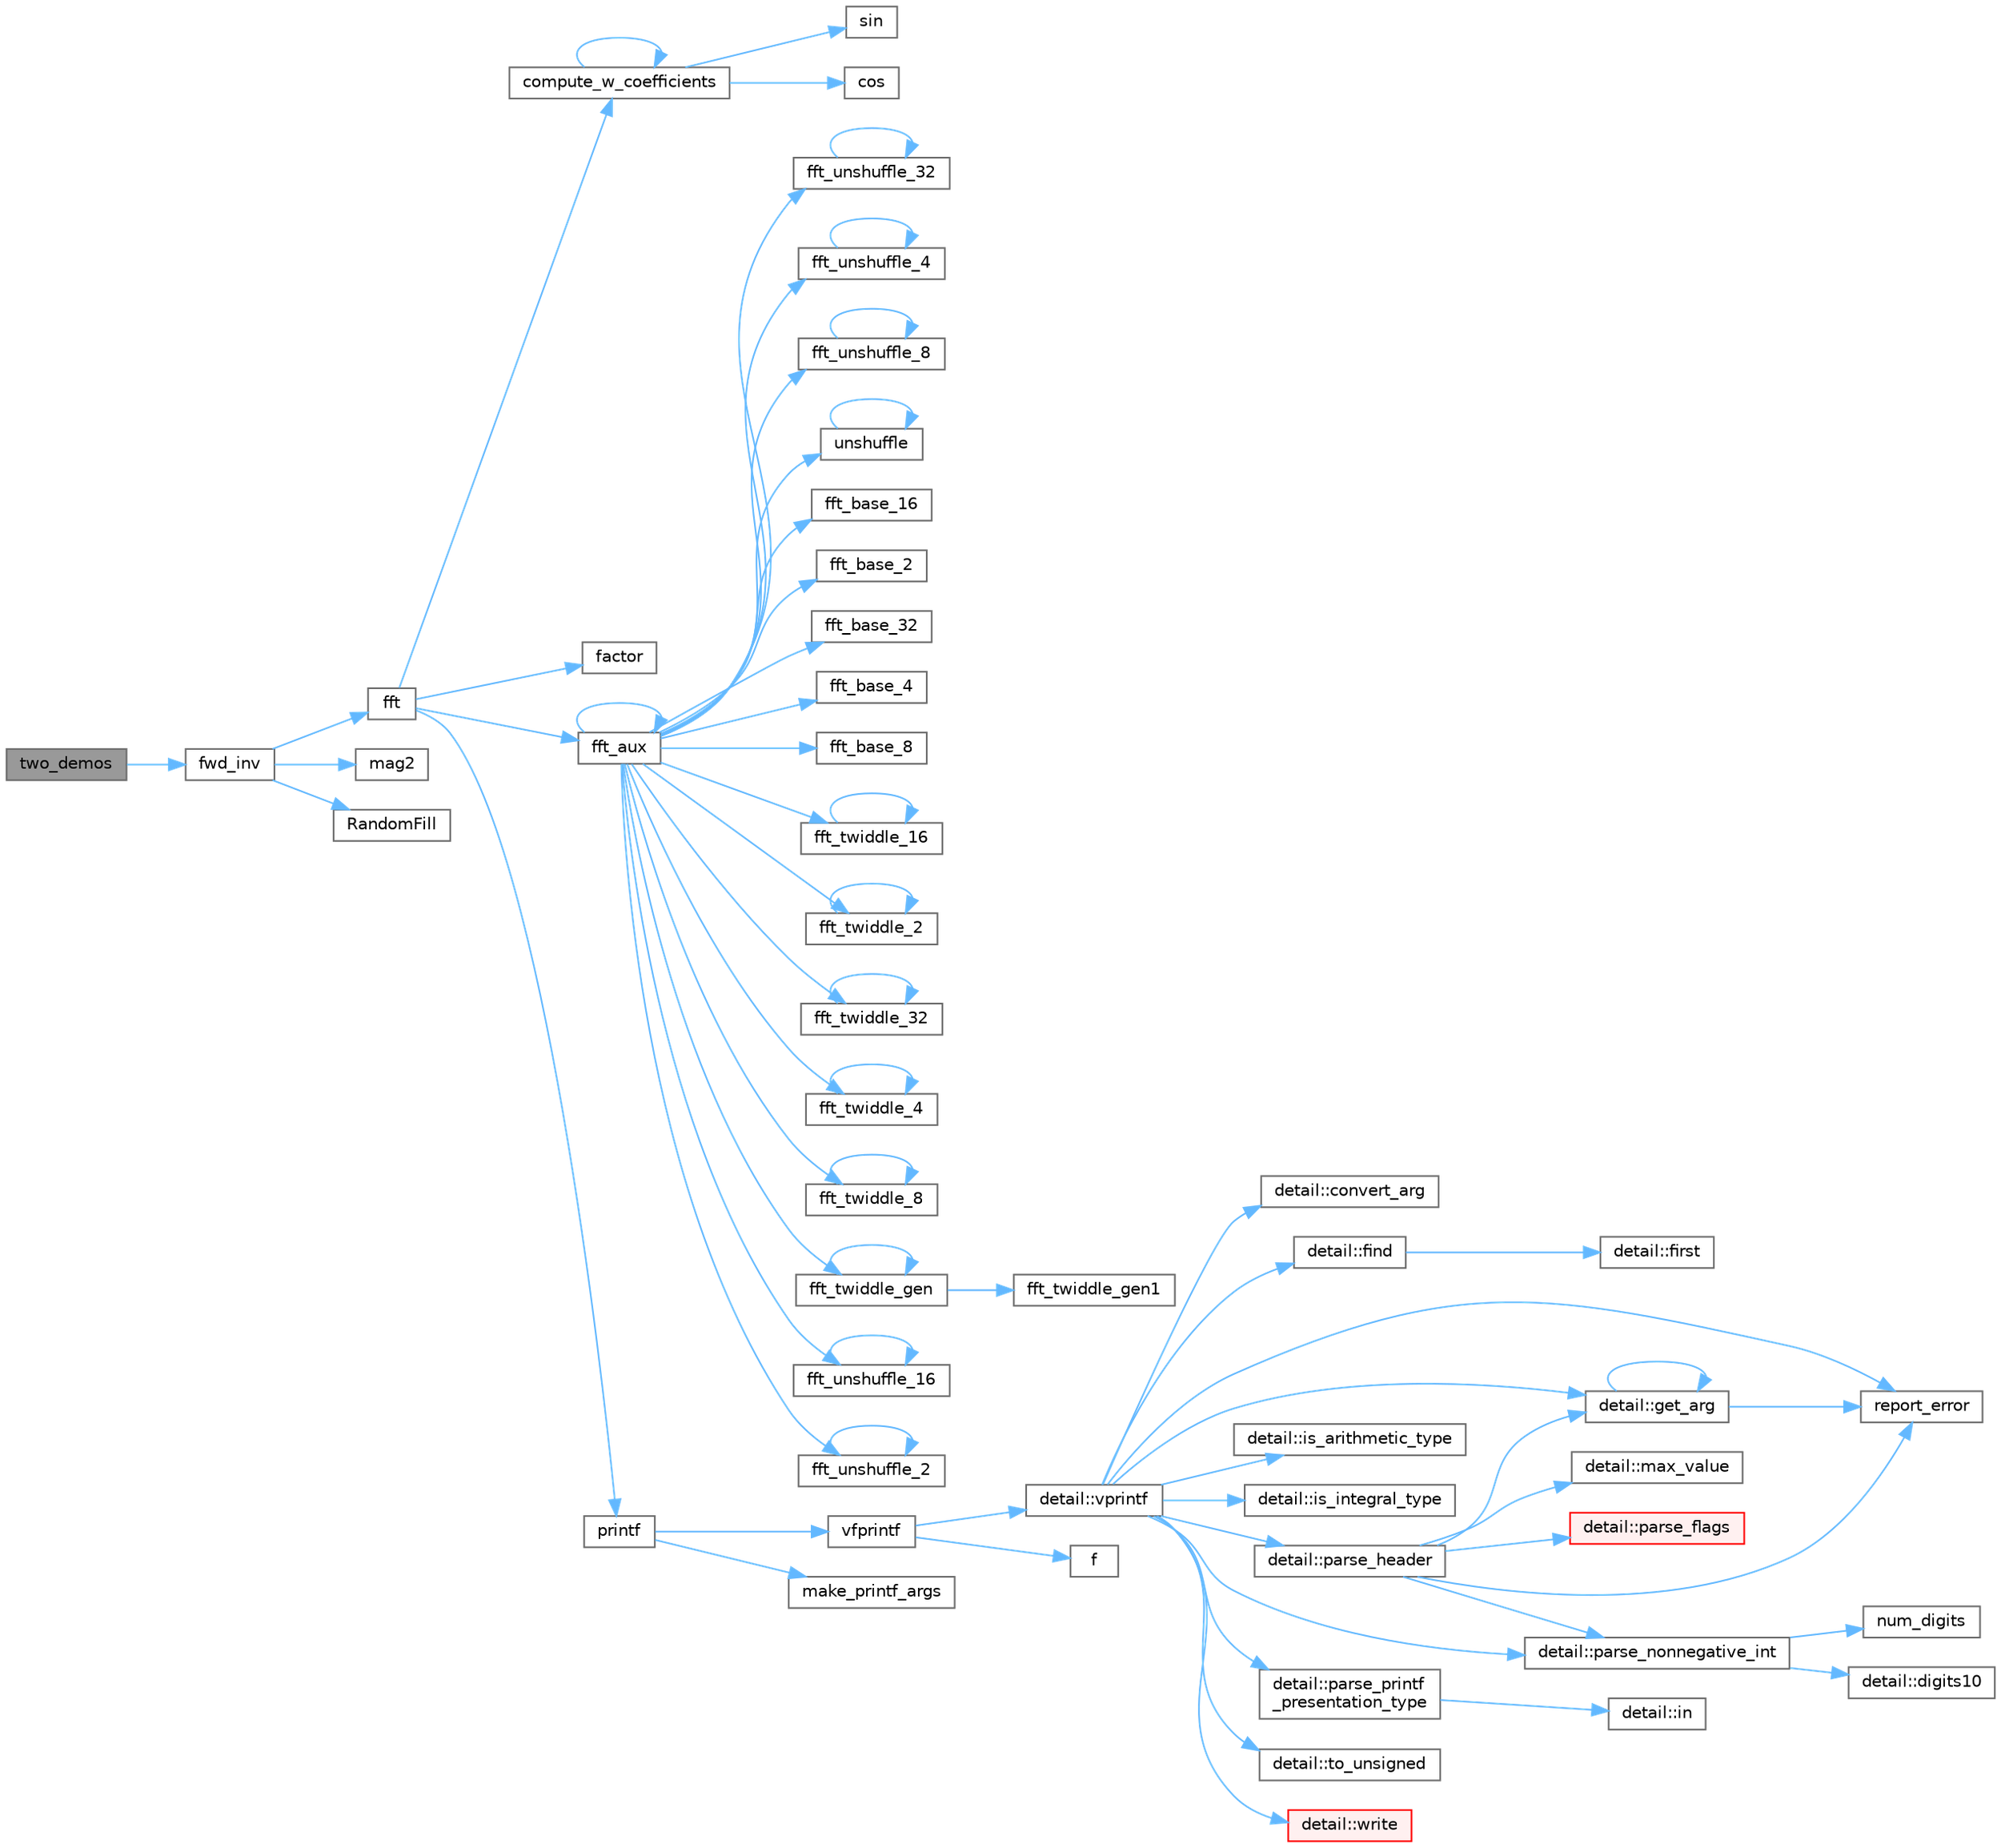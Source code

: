 digraph "two_demos"
{
 // LATEX_PDF_SIZE
  bgcolor="transparent";
  edge [fontname=Helvetica,fontsize=10,labelfontname=Helvetica,labelfontsize=10];
  node [fontname=Helvetica,fontsize=10,shape=box,height=0.2,width=0.4];
  rankdir="LR";
  Node1 [id="Node000001",label="two_demos",height=0.2,width=0.4,color="gray40", fillcolor="grey60", style="filled", fontcolor="black",tooltip=" "];
  Node1 -> Node2 [id="edge1_Node000001_Node000002",color="steelblue1",style="solid",tooltip=" "];
  Node2 [id="Node000002",label="fwd_inv",height=0.2,width=0.4,color="grey40", fillcolor="white", style="filled",URL="$doc_2examples_2_f_f_t_8cpp.html#a90b6485596b298d49e5cb1c4145ce4da",tooltip=" "];
  Node2 -> Node3 [id="edge2_Node000002_Node000003",color="steelblue1",style="solid",tooltip=" "];
  Node3 [id="Node000003",label="fft",height=0.2,width=0.4,color="grey40", fillcolor="white", style="filled",URL="$fft_8c.html#a0f5165b7fa1558230a53f75809dfeb0e",tooltip=" "];
  Node3 -> Node4 [id="edge3_Node000003_Node000004",color="steelblue1",style="solid",tooltip=" "];
  Node4 [id="Node000004",label="compute_w_coefficients",height=0.2,width=0.4,color="grey40", fillcolor="white", style="filled",URL="$fft_8c.html#ac57cb5ae1855a8ec41f89c280f693332",tooltip=" "];
  Node4 -> Node4 [id="edge4_Node000004_Node000004",color="steelblue1",style="solid",tooltip=" "];
  Node4 -> Node5 [id="edge5_Node000004_Node000005",color="steelblue1",style="solid",tooltip=" "];
  Node5 [id="Node000005",label="cos",height=0.2,width=0.4,color="grey40", fillcolor="white", style="filled",URL="$_array_cwise_unary_ops_8h.html#a92b03396990b0e9eea0731aa406e31a4",tooltip=" "];
  Node4 -> Node6 [id="edge6_Node000004_Node000006",color="steelblue1",style="solid",tooltip=" "];
  Node6 [id="Node000006",label="sin",height=0.2,width=0.4,color="grey40", fillcolor="white", style="filled",URL="$_array_cwise_unary_ops_8h.html#a9cfb0ea58bd813510a9e2db18a5e49f0",tooltip=" "];
  Node3 -> Node7 [id="edge7_Node000003_Node000007",color="steelblue1",style="solid",tooltip=" "];
  Node7 [id="Node000007",label="factor",height=0.2,width=0.4,color="grey40", fillcolor="white", style="filled",URL="$fft_8c.html#a13b942e46c2348d4cfe7bced3e905d1d",tooltip=" "];
  Node3 -> Node8 [id="edge8_Node000003_Node000008",color="steelblue1",style="solid",tooltip=" "];
  Node8 [id="Node000008",label="fft_aux",height=0.2,width=0.4,color="grey40", fillcolor="white", style="filled",URL="$fft_8c.html#a9a0558fc10e82e20e553685e3c2870e1",tooltip=" "];
  Node8 -> Node8 [id="edge9_Node000008_Node000008",color="steelblue1",style="solid",tooltip=" "];
  Node8 -> Node9 [id="edge10_Node000008_Node000009",color="steelblue1",style="solid",tooltip=" "];
  Node9 [id="Node000009",label="fft_base_16",height=0.2,width=0.4,color="grey40", fillcolor="white", style="filled",URL="$fft_8c.html#aa6910cd3b2b4ec6982a09874afb0483c",tooltip=" "];
  Node8 -> Node10 [id="edge11_Node000008_Node000010",color="steelblue1",style="solid",tooltip=" "];
  Node10 [id="Node000010",label="fft_base_2",height=0.2,width=0.4,color="grey40", fillcolor="white", style="filled",URL="$fft_8c.html#a53f071185d4e04a6d4827d5dea751785",tooltip=" "];
  Node8 -> Node11 [id="edge12_Node000008_Node000011",color="steelblue1",style="solid",tooltip=" "];
  Node11 [id="Node000011",label="fft_base_32",height=0.2,width=0.4,color="grey40", fillcolor="white", style="filled",URL="$fft_8c.html#a471426c2db5a3b6ac07a136c21f534c9",tooltip=" "];
  Node8 -> Node12 [id="edge13_Node000008_Node000012",color="steelblue1",style="solid",tooltip=" "];
  Node12 [id="Node000012",label="fft_base_4",height=0.2,width=0.4,color="grey40", fillcolor="white", style="filled",URL="$fft_8c.html#a8b83f8f4a276c0437140cb8946c518d8",tooltip=" "];
  Node8 -> Node13 [id="edge14_Node000008_Node000013",color="steelblue1",style="solid",tooltip=" "];
  Node13 [id="Node000013",label="fft_base_8",height=0.2,width=0.4,color="grey40", fillcolor="white", style="filled",URL="$fft_8c.html#a4695f30685cdaaa8e5b49d1eafc5c9f0",tooltip=" "];
  Node8 -> Node14 [id="edge15_Node000008_Node000014",color="steelblue1",style="solid",tooltip=" "];
  Node14 [id="Node000014",label="fft_twiddle_16",height=0.2,width=0.4,color="grey40", fillcolor="white", style="filled",URL="$fft_8c.html#a0f87032ee4ccd14b70cc9ec53640df24",tooltip=" "];
  Node14 -> Node14 [id="edge16_Node000014_Node000014",color="steelblue1",style="solid",tooltip=" "];
  Node8 -> Node15 [id="edge17_Node000008_Node000015",color="steelblue1",style="solid",tooltip=" "];
  Node15 [id="Node000015",label="fft_twiddle_2",height=0.2,width=0.4,color="grey40", fillcolor="white", style="filled",URL="$fft_8c.html#a2644cb7a6dcb7d8cb3a2d2eec940fd12",tooltip=" "];
  Node15 -> Node15 [id="edge18_Node000015_Node000015",color="steelblue1",style="solid",tooltip=" "];
  Node8 -> Node16 [id="edge19_Node000008_Node000016",color="steelblue1",style="solid",tooltip=" "];
  Node16 [id="Node000016",label="fft_twiddle_32",height=0.2,width=0.4,color="grey40", fillcolor="white", style="filled",URL="$fft_8c.html#a46dd6bbcad765b995339c555f1e5df52",tooltip=" "];
  Node16 -> Node16 [id="edge20_Node000016_Node000016",color="steelblue1",style="solid",tooltip=" "];
  Node8 -> Node17 [id="edge21_Node000008_Node000017",color="steelblue1",style="solid",tooltip=" "];
  Node17 [id="Node000017",label="fft_twiddle_4",height=0.2,width=0.4,color="grey40", fillcolor="white", style="filled",URL="$fft_8c.html#a4d7ba896e1cb7df2144dd7a1212efb1e",tooltip=" "];
  Node17 -> Node17 [id="edge22_Node000017_Node000017",color="steelblue1",style="solid",tooltip=" "];
  Node8 -> Node18 [id="edge23_Node000008_Node000018",color="steelblue1",style="solid",tooltip=" "];
  Node18 [id="Node000018",label="fft_twiddle_8",height=0.2,width=0.4,color="grey40", fillcolor="white", style="filled",URL="$fft_8c.html#afdc21a3abd5f7586e3f16156d2f00828",tooltip=" "];
  Node18 -> Node18 [id="edge24_Node000018_Node000018",color="steelblue1",style="solid",tooltip=" "];
  Node8 -> Node19 [id="edge25_Node000008_Node000019",color="steelblue1",style="solid",tooltip=" "];
  Node19 [id="Node000019",label="fft_twiddle_gen",height=0.2,width=0.4,color="grey40", fillcolor="white", style="filled",URL="$fft_8c.html#afefcf2b06603893f5c4ff12120eb196c",tooltip=" "];
  Node19 -> Node19 [id="edge26_Node000019_Node000019",color="steelblue1",style="solid",tooltip=" "];
  Node19 -> Node20 [id="edge27_Node000019_Node000020",color="steelblue1",style="solid",tooltip=" "];
  Node20 [id="Node000020",label="fft_twiddle_gen1",height=0.2,width=0.4,color="grey40", fillcolor="white", style="filled",URL="$fft_8c.html#a07fff7c873ff37e6a5e8af78f06893d4",tooltip=" "];
  Node8 -> Node21 [id="edge28_Node000008_Node000021",color="steelblue1",style="solid",tooltip=" "];
  Node21 [id="Node000021",label="fft_unshuffle_16",height=0.2,width=0.4,color="grey40", fillcolor="white", style="filled",URL="$fft_8c.html#abc1b00ecbdbde947e57eef2cef991665",tooltip=" "];
  Node21 -> Node21 [id="edge29_Node000021_Node000021",color="steelblue1",style="solid",tooltip=" "];
  Node8 -> Node22 [id="edge30_Node000008_Node000022",color="steelblue1",style="solid",tooltip=" "];
  Node22 [id="Node000022",label="fft_unshuffle_2",height=0.2,width=0.4,color="grey40", fillcolor="white", style="filled",URL="$fft_8c.html#a7d6a3a5142b45a43181264d7099c43f8",tooltip=" "];
  Node22 -> Node22 [id="edge31_Node000022_Node000022",color="steelblue1",style="solid",tooltip=" "];
  Node8 -> Node23 [id="edge32_Node000008_Node000023",color="steelblue1",style="solid",tooltip=" "];
  Node23 [id="Node000023",label="fft_unshuffle_32",height=0.2,width=0.4,color="grey40", fillcolor="white", style="filled",URL="$fft_8c.html#a7a1bc321c290a9ba51df47ea9d198e58",tooltip=" "];
  Node23 -> Node23 [id="edge33_Node000023_Node000023",color="steelblue1",style="solid",tooltip=" "];
  Node8 -> Node24 [id="edge34_Node000008_Node000024",color="steelblue1",style="solid",tooltip=" "];
  Node24 [id="Node000024",label="fft_unshuffle_4",height=0.2,width=0.4,color="grey40", fillcolor="white", style="filled",URL="$fft_8c.html#a7f784d13d950d7f35dfc390256354ec7",tooltip=" "];
  Node24 -> Node24 [id="edge35_Node000024_Node000024",color="steelblue1",style="solid",tooltip=" "];
  Node8 -> Node25 [id="edge36_Node000008_Node000025",color="steelblue1",style="solid",tooltip=" "];
  Node25 [id="Node000025",label="fft_unshuffle_8",height=0.2,width=0.4,color="grey40", fillcolor="white", style="filled",URL="$fft_8c.html#ac48af76d146978da9cd4fe6b30da350b",tooltip=" "];
  Node25 -> Node25 [id="edge37_Node000025_Node000025",color="steelblue1",style="solid",tooltip=" "];
  Node8 -> Node26 [id="edge38_Node000008_Node000026",color="steelblue1",style="solid",tooltip=" "];
  Node26 [id="Node000026",label="unshuffle",height=0.2,width=0.4,color="grey40", fillcolor="white", style="filled",URL="$fft_8c.html#ad31a7282a2f474de44413e0d7163c468",tooltip=" "];
  Node26 -> Node26 [id="edge39_Node000026_Node000026",color="steelblue1",style="solid",tooltip=" "];
  Node3 -> Node27 [id="edge40_Node000003_Node000027",color="steelblue1",style="solid",tooltip=" "];
  Node27 [id="Node000027",label="printf",height=0.2,width=0.4,color="grey40", fillcolor="white", style="filled",URL="$printf_8h.html#aee3ed3a831f25f07e7be3919fff2203a",tooltip=" "];
  Node27 -> Node28 [id="edge41_Node000027_Node000028",color="steelblue1",style="solid",tooltip=" "];
  Node28 [id="Node000028",label="make_printf_args",height=0.2,width=0.4,color="grey40", fillcolor="white", style="filled",URL="$printf_8h.html#a27dcc0efcda04388971dbea3c875f122",tooltip=" "];
  Node27 -> Node29 [id="edge42_Node000027_Node000029",color="steelblue1",style="solid",tooltip=" "];
  Node29 [id="Node000029",label="vfprintf",height=0.2,width=0.4,color="grey40", fillcolor="white", style="filled",URL="$printf_8h.html#abb30aad964fc771fb52cf3ad88649df2",tooltip=" "];
  Node29 -> Node30 [id="edge43_Node000029_Node000030",color="steelblue1",style="solid",tooltip=" "];
  Node30 [id="Node000030",label="f",height=0.2,width=0.4,color="grey40", fillcolor="white", style="filled",URL="$cxx11__tensor__map_8cpp.html#a7f507fea02198f6cb81c86640c7b1a4e",tooltip=" "];
  Node29 -> Node31 [id="edge44_Node000029_Node000031",color="steelblue1",style="solid",tooltip=" "];
  Node31 [id="Node000031",label="detail::vprintf",height=0.2,width=0.4,color="grey40", fillcolor="white", style="filled",URL="$namespacedetail.html#a1c8c2218e4c822aa8f743fb9c573717f",tooltip=" "];
  Node31 -> Node32 [id="edge45_Node000031_Node000032",color="steelblue1",style="solid",tooltip=" "];
  Node32 [id="Node000032",label="detail::convert_arg",height=0.2,width=0.4,color="grey40", fillcolor="white", style="filled",URL="$namespacedetail.html#a03c11572c9a664266d6925f327dec7f3",tooltip=" "];
  Node31 -> Node33 [id="edge46_Node000031_Node000033",color="steelblue1",style="solid",tooltip=" "];
  Node33 [id="Node000033",label="detail::find",height=0.2,width=0.4,color="grey40", fillcolor="white", style="filled",URL="$namespacedetail.html#a6b71952fab3dc32f3edb2c3e9811d8d9",tooltip=" "];
  Node33 -> Node34 [id="edge47_Node000033_Node000034",color="steelblue1",style="solid",tooltip=" "];
  Node34 [id="Node000034",label="detail::first",height=0.2,width=0.4,color="grey40", fillcolor="white", style="filled",URL="$namespacedetail.html#a02319a3deb124802b88b61f85987df5e",tooltip=" "];
  Node31 -> Node35 [id="edge48_Node000031_Node000035",color="steelblue1",style="solid",tooltip=" "];
  Node35 [id="Node000035",label="detail::get_arg",height=0.2,width=0.4,color="grey40", fillcolor="white", style="filled",URL="$namespacedetail.html#a342ef250e45bd09b2ef666b6fae1c355",tooltip=" "];
  Node35 -> Node35 [id="edge49_Node000035_Node000035",color="steelblue1",style="solid",tooltip=" "];
  Node35 -> Node36 [id="edge50_Node000035_Node000036",color="steelblue1",style="solid",tooltip=" "];
  Node36 [id="Node000036",label="report_error",height=0.2,width=0.4,color="grey40", fillcolor="white", style="filled",URL="$format-inl_8h.html#a5555893692b00b61b3886349332fd01f",tooltip=" "];
  Node31 -> Node37 [id="edge51_Node000031_Node000037",color="steelblue1",style="solid",tooltip=" "];
  Node37 [id="Node000037",label="detail::is_arithmetic_type",height=0.2,width=0.4,color="grey40", fillcolor="white", style="filled",URL="$namespacedetail.html#a802c50a56a3495fdab6020b375ba1389",tooltip=" "];
  Node31 -> Node38 [id="edge52_Node000031_Node000038",color="steelblue1",style="solid",tooltip=" "];
  Node38 [id="Node000038",label="detail::is_integral_type",height=0.2,width=0.4,color="grey40", fillcolor="white", style="filled",URL="$namespacedetail.html#a2a60f8d1bee41b803f43fc42b707b5d1",tooltip=" "];
  Node31 -> Node39 [id="edge53_Node000031_Node000039",color="steelblue1",style="solid",tooltip=" "];
  Node39 [id="Node000039",label="detail::parse_header",height=0.2,width=0.4,color="grey40", fillcolor="white", style="filled",URL="$namespacedetail.html#afc9d93e58b8edb8077f8bc8eee7f4035",tooltip=" "];
  Node39 -> Node35 [id="edge54_Node000039_Node000035",color="steelblue1",style="solid",tooltip=" "];
  Node39 -> Node40 [id="edge55_Node000039_Node000040",color="steelblue1",style="solid",tooltip=" "];
  Node40 [id="Node000040",label="detail::max_value",height=0.2,width=0.4,color="grey40", fillcolor="white", style="filled",URL="$namespacedetail.html#a45c2130c44ebe54179eafcee3cda2bfb",tooltip=" "];
  Node39 -> Node41 [id="edge56_Node000039_Node000041",color="steelblue1",style="solid",tooltip=" "];
  Node41 [id="Node000041",label="detail::parse_flags",height=0.2,width=0.4,color="red", fillcolor="#FFF0F0", style="filled",URL="$namespacedetail.html#a4213daed116a37e1767881da51238261",tooltip=" "];
  Node39 -> Node48 [id="edge57_Node000039_Node000048",color="steelblue1",style="solid",tooltip=" "];
  Node48 [id="Node000048",label="detail::parse_nonnegative_int",height=0.2,width=0.4,color="grey40", fillcolor="white", style="filled",URL="$namespacedetail.html#a338caba782225e115a9902d4d0835f5f",tooltip=" "];
  Node48 -> Node49 [id="edge58_Node000048_Node000049",color="steelblue1",style="solid",tooltip=" "];
  Node49 [id="Node000049",label="detail::digits10",height=0.2,width=0.4,color="grey40", fillcolor="white", style="filled",URL="$namespacedetail.html#a3a043db05db2d07deb2d98ba2d04b4eb",tooltip=" "];
  Node48 -> Node50 [id="edge59_Node000048_Node000050",color="steelblue1",style="solid",tooltip=" "];
  Node50 [id="Node000050",label="num_digits",height=0.2,width=0.4,color="grey40", fillcolor="white", style="filled",URL="$_sequence_8c.html#aa16e8c03d098498ad9c8839cf2c48044",tooltip=" "];
  Node39 -> Node36 [id="edge60_Node000039_Node000036",color="steelblue1",style="solid",tooltip=" "];
  Node31 -> Node48 [id="edge61_Node000031_Node000048",color="steelblue1",style="solid",tooltip=" "];
  Node31 -> Node51 [id="edge62_Node000031_Node000051",color="steelblue1",style="solid",tooltip=" "];
  Node51 [id="Node000051",label="detail::parse_printf\l_presentation_type",height=0.2,width=0.4,color="grey40", fillcolor="white", style="filled",URL="$namespacedetail.html#aa2cb095169b23e3a66260ad7078f44cc",tooltip=" "];
  Node51 -> Node52 [id="edge63_Node000051_Node000052",color="steelblue1",style="solid",tooltip=" "];
  Node52 [id="Node000052",label="detail::in",height=0.2,width=0.4,color="grey40", fillcolor="white", style="filled",URL="$namespacedetail.html#a52a5e2ed06c229dcf95ea5c46d48d05e",tooltip=" "];
  Node31 -> Node36 [id="edge64_Node000031_Node000036",color="steelblue1",style="solid",tooltip=" "];
  Node31 -> Node53 [id="edge65_Node000031_Node000053",color="steelblue1",style="solid",tooltip=" "];
  Node53 [id="Node000053",label="detail::to_unsigned",height=0.2,width=0.4,color="grey40", fillcolor="white", style="filled",URL="$namespacedetail.html#a4855e668246c731a97484efc329f2aac",tooltip=" "];
  Node31 -> Node54 [id="edge66_Node000031_Node000054",color="steelblue1",style="solid",tooltip=" "];
  Node54 [id="Node000054",label="detail::write",height=0.2,width=0.4,color="red", fillcolor="#FFF0F0", style="filled",URL="$namespacedetail.html#a29dacf26eedc9e3575fb57329a5ca0a3",tooltip=" "];
  Node2 -> Node58 [id="edge67_Node000002_Node000058",color="steelblue1",style="solid",tooltip=" "];
  Node58 [id="Node000058",label="mag2",height=0.2,width=0.4,color="grey40", fillcolor="white", style="filled",URL="$doc_2examples_2_f_f_t_8cpp.html#ad881468538a6a01e759bff1a7b52bd14",tooltip=" "];
  Node2 -> Node59 [id="edge68_Node000002_Node000059",color="steelblue1",style="solid",tooltip=" "];
  Node59 [id="Node000059",label="RandomFill",height=0.2,width=0.4,color="grey40", fillcolor="white", style="filled",URL="$doc_2examples_2_f_f_t_8cpp.html#ad3a06547b7f1e2926a6b58ac3822f50b",tooltip=" "];
}
